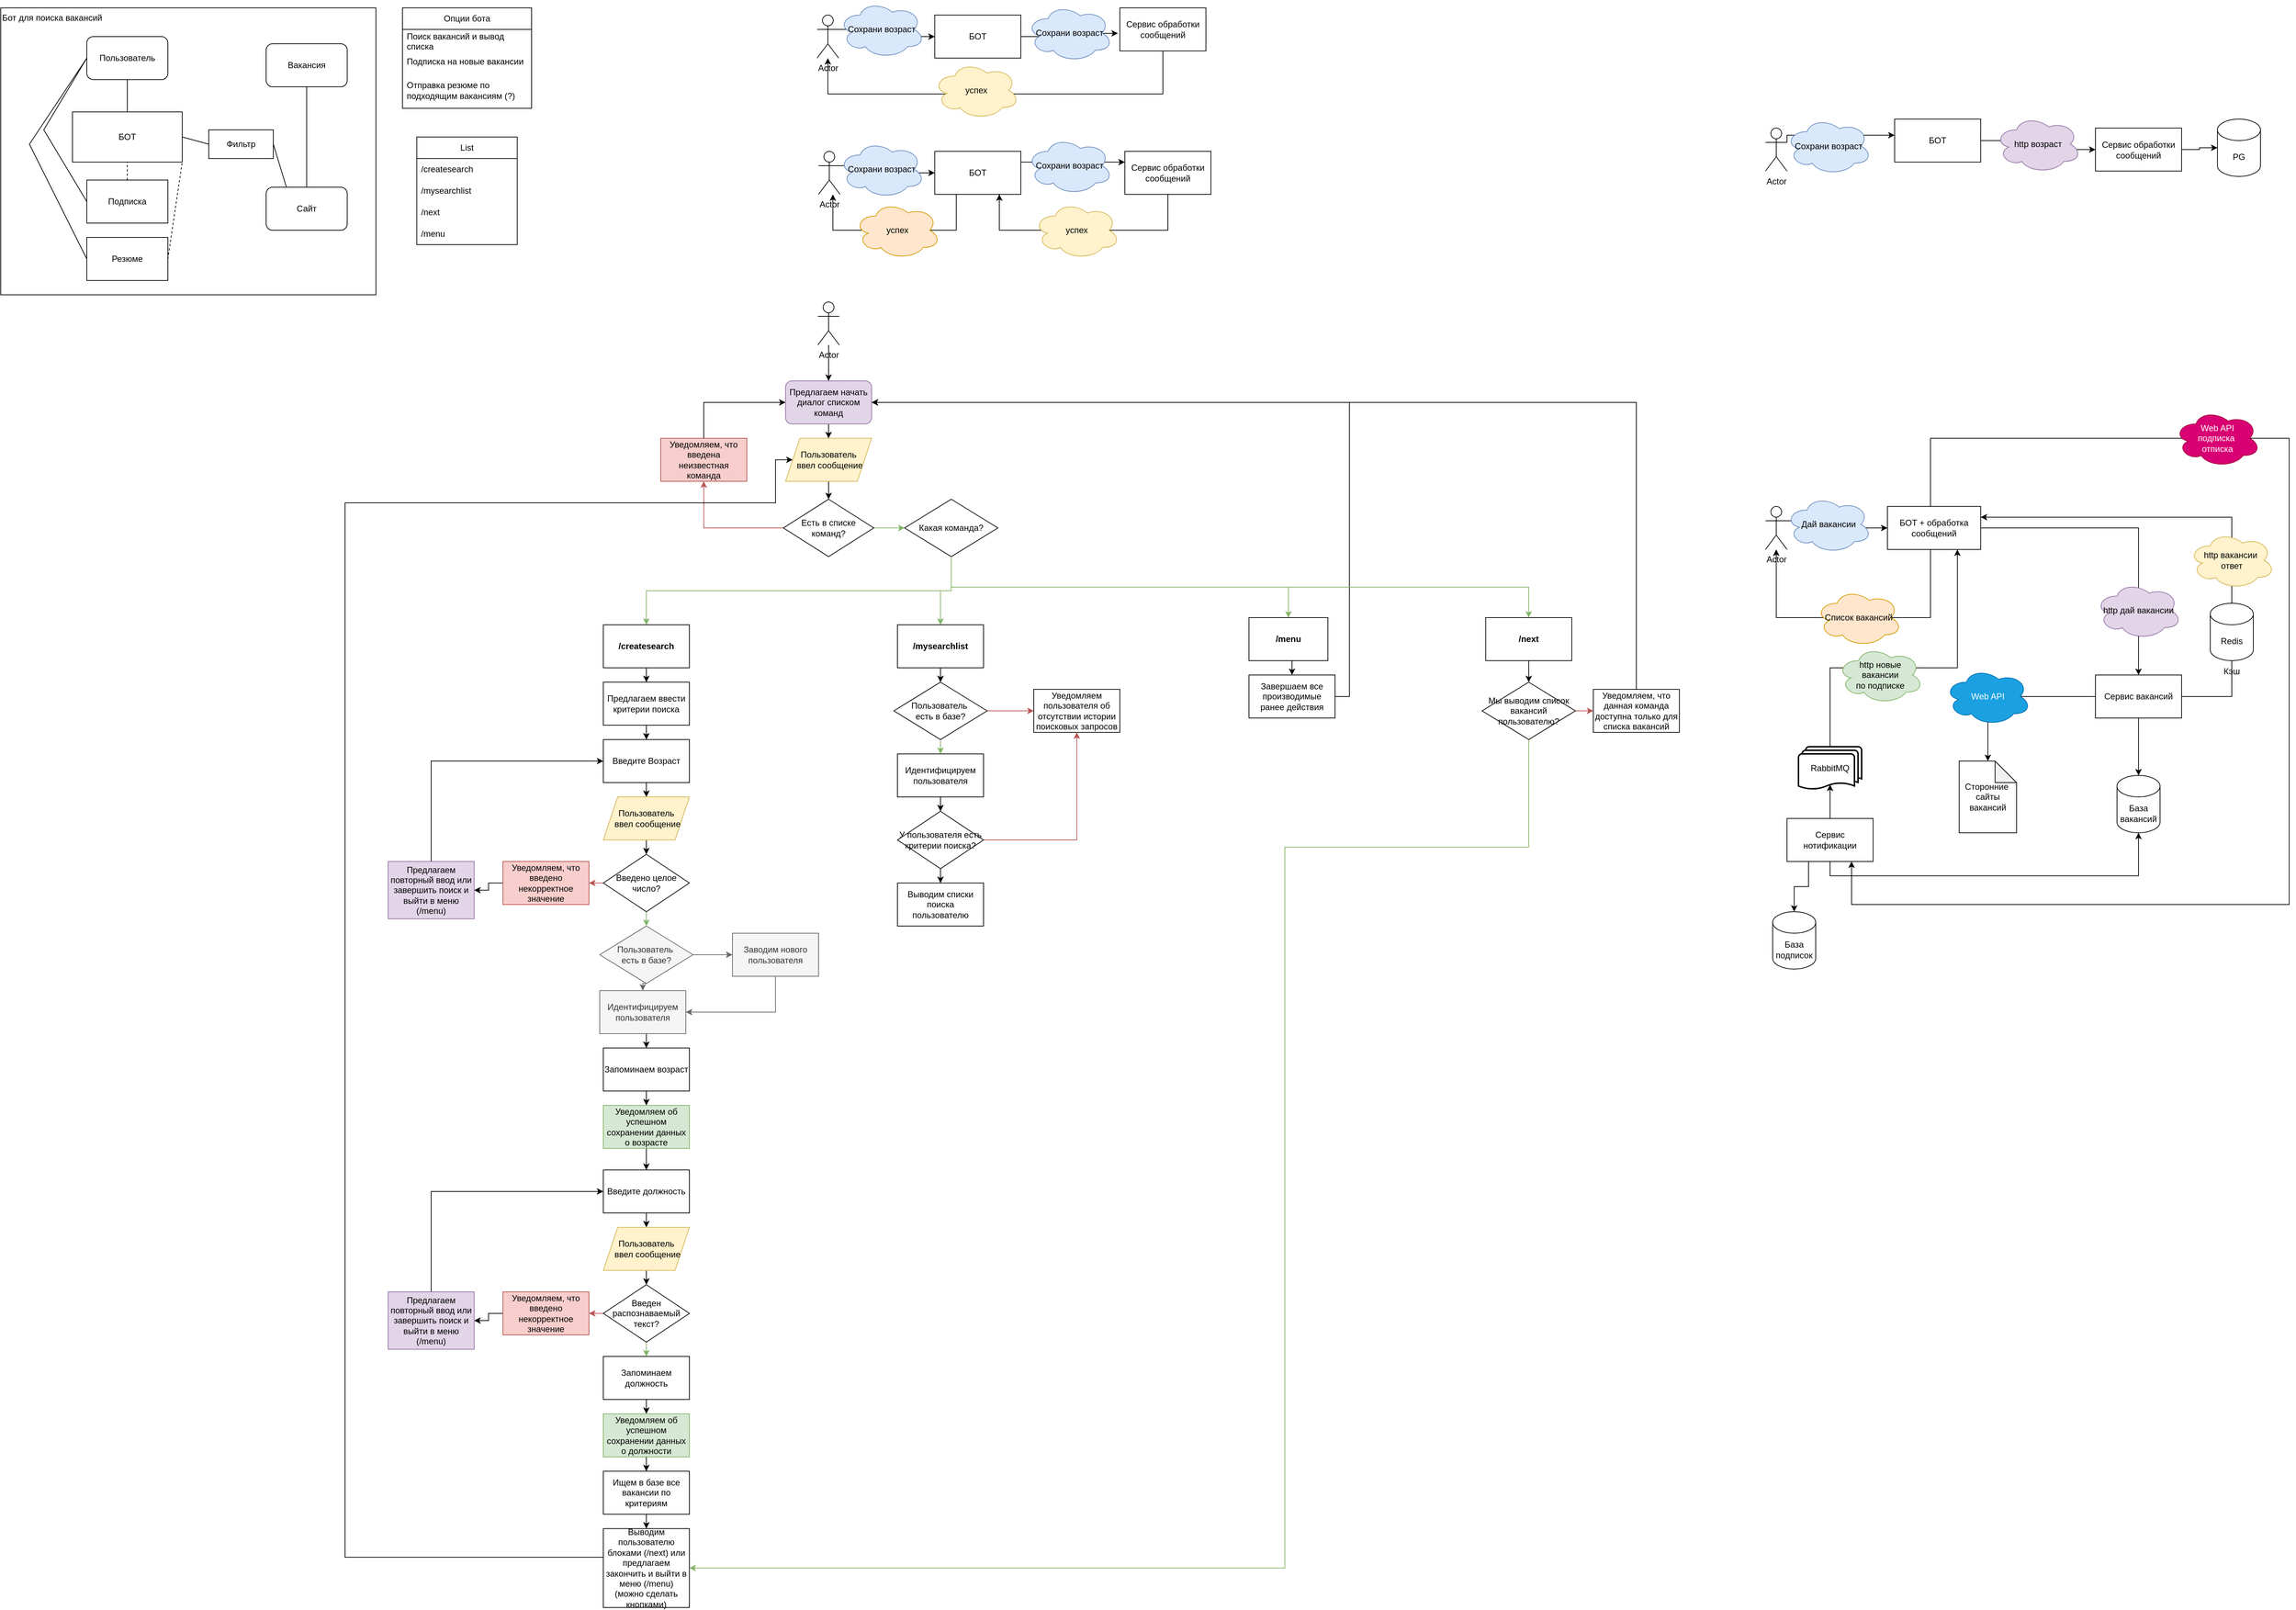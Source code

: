 <mxfile version="26.0.15">
  <diagram name="Страница — 1" id="PxiWRlju5SRMl_IQGcl_">
    <mxGraphModel dx="2215" dy="759" grid="1" gridSize="10" guides="1" tooltips="1" connect="1" arrows="1" fold="1" page="1" pageScale="1" pageWidth="827" pageHeight="1169" math="0" shadow="0">
      <root>
        <mxCell id="0" />
        <mxCell id="1" parent="0" />
        <object label="Бот для поиска вакансий" id="4vYxt44_CAvYpNPKEf0z-1">
          <mxCell style="rounded=0;whiteSpace=wrap;html=1;align=left;verticalAlign=top;" parent="1" vertex="1">
            <mxGeometry x="-740" y="60" width="523" height="400" as="geometry" />
          </mxCell>
        </object>
        <mxCell id="4vYxt44_CAvYpNPKEf0z-2" value="Пользователь" style="rounded=1;whiteSpace=wrap;html=1;" parent="1" vertex="1">
          <mxGeometry x="-620" y="100" width="113" height="60" as="geometry" />
        </mxCell>
        <mxCell id="4vYxt44_CAvYpNPKEf0z-3" value="Вакансия" style="rounded=1;whiteSpace=wrap;html=1;" parent="1" vertex="1">
          <mxGeometry x="-370" y="110" width="113" height="60" as="geometry" />
        </mxCell>
        <mxCell id="4vYxt44_CAvYpNPKEf0z-5" value="Сайт" style="rounded=1;whiteSpace=wrap;html=1;" parent="1" vertex="1">
          <mxGeometry x="-370" y="310" width="113" height="60" as="geometry" />
        </mxCell>
        <mxCell id="4vYxt44_CAvYpNPKEf0z-6" value="" style="endArrow=none;html=1;rounded=0;entryX=0.5;entryY=1;entryDx=0;entryDy=0;exitX=0.5;exitY=0;exitDx=0;exitDy=0;" parent="1" source="4vYxt44_CAvYpNPKEf0z-5" target="4vYxt44_CAvYpNPKEf0z-3" edge="1">
          <mxGeometry width="50" height="50" relative="1" as="geometry">
            <mxPoint x="-410" y="270" as="sourcePoint" />
            <mxPoint x="-360" y="220" as="targetPoint" />
          </mxGeometry>
        </mxCell>
        <mxCell id="4vYxt44_CAvYpNPKEf0z-7" value="БОТ" style="rounded=0;whiteSpace=wrap;html=1;" parent="1" vertex="1">
          <mxGeometry x="-640" y="205" width="153" height="70" as="geometry" />
        </mxCell>
        <mxCell id="4vYxt44_CAvYpNPKEf0z-10" value="" style="endArrow=none;html=1;rounded=0;entryX=0.5;entryY=1;entryDx=0;entryDy=0;exitX=0.5;exitY=0;exitDx=0;exitDy=0;" parent="1" source="4vYxt44_CAvYpNPKEf0z-7" target="4vYxt44_CAvYpNPKEf0z-2" edge="1">
          <mxGeometry width="50" height="50" relative="1" as="geometry">
            <mxPoint x="-410" y="270" as="sourcePoint" />
            <mxPoint x="-360" y="220" as="targetPoint" />
          </mxGeometry>
        </mxCell>
        <mxCell id="4vYxt44_CAvYpNPKEf0z-12" value="Подписка" style="rounded=0;whiteSpace=wrap;html=1;" parent="1" vertex="1">
          <mxGeometry x="-620" y="300" width="113" height="60" as="geometry" />
        </mxCell>
        <mxCell id="4vYxt44_CAvYpNPKEf0z-13" value="" style="endArrow=none;html=1;rounded=0;exitX=0;exitY=0.5;exitDx=0;exitDy=0;entryX=0;entryY=0.5;entryDx=0;entryDy=0;" parent="1" source="4vYxt44_CAvYpNPKEf0z-12" target="4vYxt44_CAvYpNPKEf0z-2" edge="1">
          <mxGeometry width="50" height="50" relative="1" as="geometry">
            <mxPoint x="-560" y="300" as="sourcePoint" />
            <mxPoint x="-510" y="250" as="targetPoint" />
            <Array as="points">
              <mxPoint x="-680" y="230" />
            </Array>
          </mxGeometry>
        </mxCell>
        <mxCell id="4vYxt44_CAvYpNPKEf0z-16" value="Опции бота" style="swimlane;fontStyle=0;childLayout=stackLayout;horizontal=1;startSize=30;horizontalStack=0;resizeParent=1;resizeParentMax=0;resizeLast=0;collapsible=1;marginBottom=0;whiteSpace=wrap;html=1;" parent="1" vertex="1">
          <mxGeometry x="-180" y="60" width="180" height="140" as="geometry">
            <mxRectangle x="620" y="40" width="110" height="30" as="alternateBounds" />
          </mxGeometry>
        </mxCell>
        <mxCell id="4vYxt44_CAvYpNPKEf0z-17" value="Поиск вакансий и вывод списка" style="text;strokeColor=none;fillColor=none;align=left;verticalAlign=middle;spacingLeft=4;spacingRight=4;overflow=hidden;points=[[0,0.5],[1,0.5]];portConstraint=eastwest;rotatable=0;whiteSpace=wrap;html=1;" parent="4vYxt44_CAvYpNPKEf0z-16" vertex="1">
          <mxGeometry y="30" width="180" height="30" as="geometry" />
        </mxCell>
        <mxCell id="4vYxt44_CAvYpNPKEf0z-18" value="Подписка на новые вакансии" style="text;strokeColor=none;fillColor=none;align=left;verticalAlign=middle;spacingLeft=4;spacingRight=4;overflow=hidden;points=[[0,0.5],[1,0.5]];portConstraint=eastwest;rotatable=0;whiteSpace=wrap;html=1;" parent="4vYxt44_CAvYpNPKEf0z-16" vertex="1">
          <mxGeometry y="60" width="180" height="30" as="geometry" />
        </mxCell>
        <mxCell id="4vYxt44_CAvYpNPKEf0z-19" value="Отправка резюме по подходящим вакансиям (?)" style="text;strokeColor=none;fillColor=none;align=left;verticalAlign=middle;spacingLeft=4;spacingRight=4;overflow=hidden;points=[[0,0.5],[1,0.5]];portConstraint=eastwest;rotatable=0;whiteSpace=wrap;html=1;" parent="4vYxt44_CAvYpNPKEf0z-16" vertex="1">
          <mxGeometry y="90" width="180" height="50" as="geometry" />
        </mxCell>
        <mxCell id="4vYxt44_CAvYpNPKEf0z-20" value="Резюме" style="rounded=0;whiteSpace=wrap;html=1;" parent="1" vertex="1">
          <mxGeometry x="-620" y="380" width="113" height="60" as="geometry" />
        </mxCell>
        <mxCell id="4vYxt44_CAvYpNPKEf0z-21" value="" style="endArrow=none;html=1;rounded=0;exitX=0;exitY=0.5;exitDx=0;exitDy=0;" parent="1" source="4vYxt44_CAvYpNPKEf0z-20" edge="1">
          <mxGeometry width="50" height="50" relative="1" as="geometry">
            <mxPoint x="-350" y="320" as="sourcePoint" />
            <mxPoint x="-620" y="130" as="targetPoint" />
            <Array as="points">
              <mxPoint x="-700" y="250" />
            </Array>
          </mxGeometry>
        </mxCell>
        <mxCell id="4vYxt44_CAvYpNPKEf0z-22" value="" style="endArrow=none;dashed=1;html=1;rounded=0;entryX=1;entryY=1;entryDx=0;entryDy=0;exitX=1;exitY=0.5;exitDx=0;exitDy=0;" parent="1" source="4vYxt44_CAvYpNPKEf0z-20" target="4vYxt44_CAvYpNPKEf0z-7" edge="1">
          <mxGeometry width="50" height="50" relative="1" as="geometry">
            <mxPoint x="-410" y="330" as="sourcePoint" />
            <mxPoint x="-360" y="280" as="targetPoint" />
          </mxGeometry>
        </mxCell>
        <mxCell id="4vYxt44_CAvYpNPKEf0z-23" value="" style="endArrow=none;dashed=1;html=1;rounded=0;exitX=0.5;exitY=0;exitDx=0;exitDy=0;entryX=0.5;entryY=1;entryDx=0;entryDy=0;" parent="1" source="4vYxt44_CAvYpNPKEf0z-12" target="4vYxt44_CAvYpNPKEf0z-7" edge="1">
          <mxGeometry width="50" height="50" relative="1" as="geometry">
            <mxPoint x="-410" y="330" as="sourcePoint" />
            <mxPoint x="-360" y="280" as="targetPoint" />
          </mxGeometry>
        </mxCell>
        <mxCell id="4vYxt44_CAvYpNPKEf0z-24" value="Фильтр" style="rounded=0;whiteSpace=wrap;html=1;" parent="1" vertex="1">
          <mxGeometry x="-450" y="230" width="90" height="40" as="geometry" />
        </mxCell>
        <mxCell id="4vYxt44_CAvYpNPKEf0z-25" value="" style="endArrow=none;html=1;rounded=0;entryX=1;entryY=0.5;entryDx=0;entryDy=0;exitX=0;exitY=0.5;exitDx=0;exitDy=0;" parent="1" source="4vYxt44_CAvYpNPKEf0z-24" target="4vYxt44_CAvYpNPKEf0z-7" edge="1">
          <mxGeometry width="50" height="50" relative="1" as="geometry">
            <mxPoint x="-410" y="330" as="sourcePoint" />
            <mxPoint x="-360" y="280" as="targetPoint" />
          </mxGeometry>
        </mxCell>
        <mxCell id="4vYxt44_CAvYpNPKEf0z-27" value="" style="endArrow=none;html=1;rounded=0;entryX=1;entryY=0.5;entryDx=0;entryDy=0;exitX=0.25;exitY=0;exitDx=0;exitDy=0;" parent="1" source="4vYxt44_CAvYpNPKEf0z-5" target="4vYxt44_CAvYpNPKEf0z-24" edge="1">
          <mxGeometry width="50" height="50" relative="1" as="geometry">
            <mxPoint x="-410" y="330" as="sourcePoint" />
            <mxPoint x="-360" y="280" as="targetPoint" />
          </mxGeometry>
        </mxCell>
        <mxCell id="38Pmqb4Eqk_W6jEw18lp-6" style="edgeStyle=orthogonalEdgeStyle;rounded=0;orthogonalLoop=1;jettySize=auto;html=1;exitX=0.5;exitY=1;exitDx=0;exitDy=0;entryX=0.5;entryY=0;entryDx=0;entryDy=0;" parent="1" source="38Pmqb4Eqk_W6jEw18lp-1" target="38Pmqb4Eqk_W6jEw18lp-3" edge="1">
          <mxGeometry relative="1" as="geometry" />
        </mxCell>
        <mxCell id="38Pmqb4Eqk_W6jEw18lp-1" value="Пользователь&lt;div&gt;&amp;nbsp;ввел сообщение&lt;/div&gt;" style="shape=parallelogram;perimeter=parallelogramPerimeter;whiteSpace=wrap;html=1;fixedSize=1;fillColor=#fff2cc;strokeColor=#d6b656;" parent="1" vertex="1">
          <mxGeometry x="354" y="660" width="120" height="60" as="geometry" />
        </mxCell>
        <object label="" Нет="" id="38Pmqb4Eqk_W6jEw18lp-10">
          <mxCell style="edgeStyle=orthogonalEdgeStyle;rounded=0;orthogonalLoop=1;jettySize=auto;html=1;exitX=0;exitY=0.5;exitDx=0;exitDy=0;entryX=0.5;entryY=1;entryDx=0;entryDy=0;fillColor=#f8cecc;strokeColor=#b85450;" parent="1" source="38Pmqb4Eqk_W6jEw18lp-3" target="38Pmqb4Eqk_W6jEw18lp-9" edge="1">
            <mxGeometry relative="1" as="geometry" />
          </mxCell>
        </object>
        <mxCell id="38Pmqb4Eqk_W6jEw18lp-21" style="edgeStyle=orthogonalEdgeStyle;rounded=0;orthogonalLoop=1;jettySize=auto;html=1;exitX=1;exitY=0.5;exitDx=0;exitDy=0;entryX=0;entryY=0.5;entryDx=0;entryDy=0;fillColor=#d5e8d4;strokeColor=#82b366;" parent="1" source="38Pmqb4Eqk_W6jEw18lp-3" target="38Pmqb4Eqk_W6jEw18lp-13" edge="1">
          <mxGeometry relative="1" as="geometry" />
        </mxCell>
        <mxCell id="38Pmqb4Eqk_W6jEw18lp-3" value="Есть в списке команд?" style="rhombus;whiteSpace=wrap;html=1;" parent="1" vertex="1">
          <mxGeometry x="351" y="745" width="126" height="80" as="geometry" />
        </mxCell>
        <mxCell id="38Pmqb4Eqk_W6jEw18lp-8" style="edgeStyle=orthogonalEdgeStyle;rounded=0;orthogonalLoop=1;jettySize=auto;html=1;exitX=0.5;exitY=1;exitDx=0;exitDy=0;entryX=0.5;entryY=0;entryDx=0;entryDy=0;" parent="1" source="38Pmqb4Eqk_W6jEw18lp-7" target="38Pmqb4Eqk_W6jEw18lp-1" edge="1">
          <mxGeometry relative="1" as="geometry" />
        </mxCell>
        <mxCell id="38Pmqb4Eqk_W6jEw18lp-7" value="Предлагаем начать диалог списком команд" style="rounded=1;whiteSpace=wrap;html=1;fillColor=#e1d5e7;strokeColor=#9673a6;" parent="1" vertex="1">
          <mxGeometry x="354" y="580" width="120" height="60" as="geometry" />
        </mxCell>
        <mxCell id="38Pmqb4Eqk_W6jEw18lp-11" style="edgeStyle=orthogonalEdgeStyle;rounded=0;orthogonalLoop=1;jettySize=auto;html=1;exitX=0.5;exitY=0;exitDx=0;exitDy=0;entryX=0;entryY=0.5;entryDx=0;entryDy=0;" parent="1" source="38Pmqb4Eqk_W6jEw18lp-9" target="38Pmqb4Eqk_W6jEw18lp-7" edge="1">
          <mxGeometry relative="1" as="geometry" />
        </mxCell>
        <mxCell id="38Pmqb4Eqk_W6jEw18lp-9" value="Уведомляем, что введена неизвестная команда" style="rounded=0;whiteSpace=wrap;html=1;fillColor=#f8cecc;strokeColor=#b85450;" parent="1" vertex="1">
          <mxGeometry x="180" y="660" width="120" height="60" as="geometry" />
        </mxCell>
        <mxCell id="38Pmqb4Eqk_W6jEw18lp-23" style="edgeStyle=orthogonalEdgeStyle;rounded=0;orthogonalLoop=1;jettySize=auto;html=1;exitX=0.5;exitY=1;exitDx=0;exitDy=0;entryX=0.5;entryY=0;entryDx=0;entryDy=0;fillColor=#d5e8d4;strokeColor=#82b366;" parent="1" source="38Pmqb4Eqk_W6jEw18lp-13" target="38Pmqb4Eqk_W6jEw18lp-22" edge="1">
          <mxGeometry relative="1" as="geometry" />
        </mxCell>
        <mxCell id="38Pmqb4Eqk_W6jEw18lp-68" style="edgeStyle=orthogonalEdgeStyle;rounded=0;orthogonalLoop=1;jettySize=auto;html=1;exitX=0.5;exitY=1;exitDx=0;exitDy=0;entryX=0.5;entryY=0;entryDx=0;entryDy=0;fillColor=#d5e8d4;strokeColor=#82b366;" parent="1" source="38Pmqb4Eqk_W6jEw18lp-13" target="38Pmqb4Eqk_W6jEw18lp-67" edge="1">
          <mxGeometry relative="1" as="geometry" />
        </mxCell>
        <mxCell id="38Pmqb4Eqk_W6jEw18lp-123" style="edgeStyle=orthogonalEdgeStyle;rounded=0;orthogonalLoop=1;jettySize=auto;html=1;exitX=0.5;exitY=1;exitDx=0;exitDy=0;entryX=0.5;entryY=0;entryDx=0;entryDy=0;fillColor=#d5e8d4;strokeColor=#82b366;" parent="1" source="38Pmqb4Eqk_W6jEw18lp-13" target="38Pmqb4Eqk_W6jEw18lp-121" edge="1">
          <mxGeometry relative="1" as="geometry" />
        </mxCell>
        <mxCell id="38Pmqb4Eqk_W6jEw18lp-13" value="&lt;div style=&quot;text-align: left;&quot;&gt;&lt;span style=&quot;background-color: transparent; color: light-dark(rgb(0, 0, 0), rgb(255, 255, 255));&quot;&gt;Какая команда?&lt;/span&gt;&lt;/div&gt;" style="rhombus;whiteSpace=wrap;html=1;" parent="1" vertex="1">
          <mxGeometry x="520" y="745" width="130" height="80" as="geometry" />
        </mxCell>
        <mxCell id="38Pmqb4Eqk_W6jEw18lp-16" value="List" style="swimlane;fontStyle=0;childLayout=stackLayout;horizontal=1;startSize=30;horizontalStack=0;resizeParent=1;resizeParentMax=0;resizeLast=0;collapsible=1;marginBottom=0;whiteSpace=wrap;html=1;" parent="1" vertex="1">
          <mxGeometry x="-160" y="240" width="140" height="150" as="geometry" />
        </mxCell>
        <mxCell id="38Pmqb4Eqk_W6jEw18lp-104" value="/createsearch" style="text;strokeColor=none;fillColor=none;align=left;verticalAlign=middle;spacingLeft=4;spacingRight=4;overflow=hidden;points=[[0,0.5],[1,0.5]];portConstraint=eastwest;rotatable=0;whiteSpace=wrap;html=1;" parent="38Pmqb4Eqk_W6jEw18lp-16" vertex="1">
          <mxGeometry y="30" width="140" height="30" as="geometry" />
        </mxCell>
        <mxCell id="38Pmqb4Eqk_W6jEw18lp-18" value="/mysearchlist" style="text;strokeColor=none;fillColor=none;align=left;verticalAlign=middle;spacingLeft=4;spacingRight=4;overflow=hidden;points=[[0,0.5],[1,0.5]];portConstraint=eastwest;rotatable=0;whiteSpace=wrap;html=1;" parent="38Pmqb4Eqk_W6jEw18lp-16" vertex="1">
          <mxGeometry y="60" width="140" height="30" as="geometry" />
        </mxCell>
        <mxCell id="38Pmqb4Eqk_W6jEw18lp-116" value="/next" style="text;strokeColor=none;fillColor=none;align=left;verticalAlign=middle;spacingLeft=4;spacingRight=4;overflow=hidden;points=[[0,0.5],[1,0.5]];portConstraint=eastwest;rotatable=0;whiteSpace=wrap;html=1;" parent="38Pmqb4Eqk_W6jEw18lp-16" vertex="1">
          <mxGeometry y="90" width="140" height="30" as="geometry" />
        </mxCell>
        <mxCell id="38Pmqb4Eqk_W6jEw18lp-19" value="/menu" style="text;strokeColor=none;fillColor=none;align=left;verticalAlign=middle;spacingLeft=4;spacingRight=4;overflow=hidden;points=[[0,0.5],[1,0.5]];portConstraint=eastwest;rotatable=0;whiteSpace=wrap;html=1;" parent="38Pmqb4Eqk_W6jEw18lp-16" vertex="1">
          <mxGeometry y="120" width="140" height="30" as="geometry" />
        </mxCell>
        <mxCell id="38Pmqb4Eqk_W6jEw18lp-25" value="" style="edgeStyle=orthogonalEdgeStyle;rounded=0;orthogonalLoop=1;jettySize=auto;html=1;" parent="1" source="38Pmqb4Eqk_W6jEw18lp-22" target="38Pmqb4Eqk_W6jEw18lp-24" edge="1">
          <mxGeometry relative="1" as="geometry" />
        </mxCell>
        <mxCell id="38Pmqb4Eqk_W6jEw18lp-22" value="&lt;b&gt;/createsearch&lt;/b&gt;" style="rounded=0;whiteSpace=wrap;html=1;" parent="1" vertex="1">
          <mxGeometry x="100" y="920" width="120" height="60" as="geometry" />
        </mxCell>
        <mxCell id="38Pmqb4Eqk_W6jEw18lp-27" value="" style="edgeStyle=orthogonalEdgeStyle;rounded=0;orthogonalLoop=1;jettySize=auto;html=1;" parent="1" source="38Pmqb4Eqk_W6jEw18lp-24" target="38Pmqb4Eqk_W6jEw18lp-26" edge="1">
          <mxGeometry relative="1" as="geometry" />
        </mxCell>
        <mxCell id="38Pmqb4Eqk_W6jEw18lp-24" value="Предлагаем ввести критерии поиска" style="rounded=0;whiteSpace=wrap;html=1;" parent="1" vertex="1">
          <mxGeometry x="100" y="1000" width="120" height="60" as="geometry" />
        </mxCell>
        <mxCell id="38Pmqb4Eqk_W6jEw18lp-31" style="edgeStyle=orthogonalEdgeStyle;rounded=0;orthogonalLoop=1;jettySize=auto;html=1;exitX=0.5;exitY=1;exitDx=0;exitDy=0;entryX=0.5;entryY=0;entryDx=0;entryDy=0;" parent="1" source="38Pmqb4Eqk_W6jEw18lp-26" target="38Pmqb4Eqk_W6jEw18lp-30" edge="1">
          <mxGeometry relative="1" as="geometry" />
        </mxCell>
        <mxCell id="38Pmqb4Eqk_W6jEw18lp-26" value="Введите Возраст" style="rounded=0;whiteSpace=wrap;html=1;" parent="1" vertex="1">
          <mxGeometry x="100" y="1080" width="120" height="60" as="geometry" />
        </mxCell>
        <mxCell id="38Pmqb4Eqk_W6jEw18lp-34" style="edgeStyle=orthogonalEdgeStyle;rounded=0;orthogonalLoop=1;jettySize=auto;html=1;exitX=0.5;exitY=1;exitDx=0;exitDy=0;entryX=0.5;entryY=0;entryDx=0;entryDy=0;" parent="1" source="38Pmqb4Eqk_W6jEw18lp-30" edge="1">
          <mxGeometry relative="1" as="geometry">
            <mxPoint x="160" y="1240" as="targetPoint" />
          </mxGeometry>
        </mxCell>
        <mxCell id="38Pmqb4Eqk_W6jEw18lp-30" value="Пользователь&lt;div&gt;&amp;nbsp;ввел сообщение&lt;/div&gt;" style="shape=parallelogram;perimeter=parallelogramPerimeter;whiteSpace=wrap;html=1;fixedSize=1;fillColor=#fff2cc;strokeColor=#d6b656;" parent="1" vertex="1">
          <mxGeometry x="100" y="1160" width="120" height="60" as="geometry" />
        </mxCell>
        <mxCell id="38Pmqb4Eqk_W6jEw18lp-38" style="edgeStyle=orthogonalEdgeStyle;rounded=0;orthogonalLoop=1;jettySize=auto;html=1;exitX=0;exitY=0.5;exitDx=0;exitDy=0;entryX=1;entryY=0.5;entryDx=0;entryDy=0;fillColor=#f8cecc;strokeColor=#b85450;" parent="1" source="38Pmqb4Eqk_W6jEw18lp-35" target="38Pmqb4Eqk_W6jEw18lp-37" edge="1">
          <mxGeometry relative="1" as="geometry" />
        </mxCell>
        <mxCell id="38Pmqb4Eqk_W6jEw18lp-106" style="edgeStyle=orthogonalEdgeStyle;rounded=0;orthogonalLoop=1;jettySize=auto;html=1;exitX=0.5;exitY=1;exitDx=0;exitDy=0;entryX=0.5;entryY=0;entryDx=0;entryDy=0;fillColor=#d5e8d4;strokeColor=#82b366;" parent="1" source="38Pmqb4Eqk_W6jEw18lp-35" target="38Pmqb4Eqk_W6jEw18lp-97" edge="1">
          <mxGeometry relative="1" as="geometry" />
        </mxCell>
        <mxCell id="38Pmqb4Eqk_W6jEw18lp-35" value="Введено целое число?" style="rhombus;whiteSpace=wrap;html=1;" parent="1" vertex="1">
          <mxGeometry x="100" y="1240" width="120" height="80" as="geometry" />
        </mxCell>
        <mxCell id="38Pmqb4Eqk_W6jEw18lp-40" style="edgeStyle=orthogonalEdgeStyle;rounded=0;orthogonalLoop=1;jettySize=auto;html=1;exitX=0;exitY=0.5;exitDx=0;exitDy=0;entryX=1;entryY=0.5;entryDx=0;entryDy=0;" parent="1" source="38Pmqb4Eqk_W6jEw18lp-37" target="38Pmqb4Eqk_W6jEw18lp-39" edge="1">
          <mxGeometry relative="1" as="geometry" />
        </mxCell>
        <mxCell id="38Pmqb4Eqk_W6jEw18lp-37" value="Уведомляем, что введено некорректное значение" style="rounded=0;whiteSpace=wrap;html=1;fillColor=#f8cecc;strokeColor=#b85450;" parent="1" vertex="1">
          <mxGeometry x="-40" y="1250" width="120" height="60" as="geometry" />
        </mxCell>
        <mxCell id="38Pmqb4Eqk_W6jEw18lp-41" style="edgeStyle=orthogonalEdgeStyle;rounded=0;orthogonalLoop=1;jettySize=auto;html=1;exitX=0.5;exitY=0;exitDx=0;exitDy=0;entryX=0;entryY=0.5;entryDx=0;entryDy=0;" parent="1" source="38Pmqb4Eqk_W6jEw18lp-39" target="38Pmqb4Eqk_W6jEw18lp-26" edge="1">
          <mxGeometry relative="1" as="geometry" />
        </mxCell>
        <mxCell id="38Pmqb4Eqk_W6jEw18lp-39" value="Предлагаем повторный ввод или завершить поиск и выйти в меню (&lt;span style=&quot;text-align: left;&quot;&gt;/menu&lt;/span&gt;)" style="rounded=0;whiteSpace=wrap;html=1;fillColor=#e1d5e7;strokeColor=#9673a6;" parent="1" vertex="1">
          <mxGeometry x="-200" y="1250" width="120" height="80" as="geometry" />
        </mxCell>
        <mxCell id="38Pmqb4Eqk_W6jEw18lp-61" style="edgeStyle=orthogonalEdgeStyle;rounded=0;orthogonalLoop=1;jettySize=auto;html=1;exitX=0.5;exitY=1;exitDx=0;exitDy=0;entryX=0.5;entryY=0;entryDx=0;entryDy=0;" parent="1" source="38Pmqb4Eqk_W6jEw18lp-43" target="38Pmqb4Eqk_W6jEw18lp-60" edge="1">
          <mxGeometry relative="1" as="geometry" />
        </mxCell>
        <mxCell id="38Pmqb4Eqk_W6jEw18lp-43" value="Запоминаем возраст" style="rounded=0;whiteSpace=wrap;html=1;" parent="1" vertex="1">
          <mxGeometry x="100" y="1510" width="120" height="60" as="geometry" />
        </mxCell>
        <mxCell id="38Pmqb4Eqk_W6jEw18lp-46" style="edgeStyle=orthogonalEdgeStyle;rounded=0;orthogonalLoop=1;jettySize=auto;html=1;exitX=0.5;exitY=1;exitDx=0;exitDy=0;entryX=0.5;entryY=0;entryDx=0;entryDy=0;" parent="1" source="38Pmqb4Eqk_W6jEw18lp-47" target="38Pmqb4Eqk_W6jEw18lp-49" edge="1">
          <mxGeometry relative="1" as="geometry" />
        </mxCell>
        <mxCell id="38Pmqb4Eqk_W6jEw18lp-47" value="Введите должность" style="rounded=0;whiteSpace=wrap;html=1;" parent="1" vertex="1">
          <mxGeometry x="100" y="1680" width="120" height="60" as="geometry" />
        </mxCell>
        <mxCell id="38Pmqb4Eqk_W6jEw18lp-48" style="edgeStyle=orthogonalEdgeStyle;rounded=0;orthogonalLoop=1;jettySize=auto;html=1;exitX=0.5;exitY=1;exitDx=0;exitDy=0;entryX=0.5;entryY=0;entryDx=0;entryDy=0;" parent="1" source="38Pmqb4Eqk_W6jEw18lp-49" edge="1">
          <mxGeometry relative="1" as="geometry">
            <mxPoint x="160" y="1840" as="targetPoint" />
          </mxGeometry>
        </mxCell>
        <mxCell id="38Pmqb4Eqk_W6jEw18lp-49" value="Пользователь&lt;div&gt;&amp;nbsp;ввел сообщение&lt;/div&gt;" style="shape=parallelogram;perimeter=parallelogramPerimeter;whiteSpace=wrap;html=1;fixedSize=1;fillColor=#fff2cc;strokeColor=#d6b656;" parent="1" vertex="1">
          <mxGeometry x="100" y="1760" width="120" height="60" as="geometry" />
        </mxCell>
        <mxCell id="38Pmqb4Eqk_W6jEw18lp-50" style="edgeStyle=orthogonalEdgeStyle;rounded=0;orthogonalLoop=1;jettySize=auto;html=1;exitX=0;exitY=0.5;exitDx=0;exitDy=0;entryX=1;entryY=0.5;entryDx=0;entryDy=0;fillColor=#f8cecc;strokeColor=#b85450;" parent="1" target="38Pmqb4Eqk_W6jEw18lp-52" edge="1">
          <mxGeometry relative="1" as="geometry">
            <mxPoint x="100" y="1880" as="sourcePoint" />
          </mxGeometry>
        </mxCell>
        <mxCell id="38Pmqb4Eqk_W6jEw18lp-51" style="edgeStyle=orthogonalEdgeStyle;rounded=0;orthogonalLoop=1;jettySize=auto;html=1;exitX=0;exitY=0.5;exitDx=0;exitDy=0;entryX=1;entryY=0.5;entryDx=0;entryDy=0;" parent="1" source="38Pmqb4Eqk_W6jEw18lp-52" target="38Pmqb4Eqk_W6jEw18lp-54" edge="1">
          <mxGeometry relative="1" as="geometry" />
        </mxCell>
        <mxCell id="38Pmqb4Eqk_W6jEw18lp-52" value="Уведомляем, что введено некорректное значение" style="rounded=0;whiteSpace=wrap;html=1;fillColor=#f8cecc;strokeColor=#b85450;" parent="1" vertex="1">
          <mxGeometry x="-40" y="1850" width="120" height="60" as="geometry" />
        </mxCell>
        <mxCell id="38Pmqb4Eqk_W6jEw18lp-53" style="edgeStyle=orthogonalEdgeStyle;rounded=0;orthogonalLoop=1;jettySize=auto;html=1;exitX=0.5;exitY=0;exitDx=0;exitDy=0;entryX=0;entryY=0.5;entryDx=0;entryDy=0;" parent="1" source="38Pmqb4Eqk_W6jEw18lp-54" target="38Pmqb4Eqk_W6jEw18lp-47" edge="1">
          <mxGeometry relative="1" as="geometry" />
        </mxCell>
        <mxCell id="38Pmqb4Eqk_W6jEw18lp-54" value="Предлагаем повторный ввод или завершить поиск и выйти в меню (&lt;span style=&quot;text-align: left;&quot;&gt;/menu&lt;/span&gt;)" style="rounded=0;whiteSpace=wrap;html=1;fillColor=#e1d5e7;strokeColor=#9673a6;" parent="1" vertex="1">
          <mxGeometry x="-200" y="1850" width="120" height="80" as="geometry" />
        </mxCell>
        <mxCell id="38Pmqb4Eqk_W6jEw18lp-59" style="edgeStyle=orthogonalEdgeStyle;rounded=0;orthogonalLoop=1;jettySize=auto;html=1;exitX=0.5;exitY=1;exitDx=0;exitDy=0;entryX=0.5;entryY=0;entryDx=0;entryDy=0;fillColor=#d5e8d4;strokeColor=#82b366;" parent="1" source="38Pmqb4Eqk_W6jEw18lp-56" target="38Pmqb4Eqk_W6jEw18lp-57" edge="1">
          <mxGeometry relative="1" as="geometry" />
        </mxCell>
        <mxCell id="38Pmqb4Eqk_W6jEw18lp-56" value="Введен распознаваемый текст?" style="rhombus;whiteSpace=wrap;html=1;" parent="1" vertex="1">
          <mxGeometry x="100" y="1840" width="120" height="80" as="geometry" />
        </mxCell>
        <mxCell id="38Pmqb4Eqk_W6jEw18lp-64" style="edgeStyle=orthogonalEdgeStyle;rounded=0;orthogonalLoop=1;jettySize=auto;html=1;exitX=0.5;exitY=1;exitDx=0;exitDy=0;entryX=0.5;entryY=0;entryDx=0;entryDy=0;" parent="1" source="38Pmqb4Eqk_W6jEw18lp-57" target="38Pmqb4Eqk_W6jEw18lp-63" edge="1">
          <mxGeometry relative="1" as="geometry" />
        </mxCell>
        <mxCell id="38Pmqb4Eqk_W6jEw18lp-57" value="Запоминаем должность" style="rounded=0;whiteSpace=wrap;html=1;" parent="1" vertex="1">
          <mxGeometry x="100" y="1940" width="120" height="60" as="geometry" />
        </mxCell>
        <mxCell id="38Pmqb4Eqk_W6jEw18lp-62" style="edgeStyle=orthogonalEdgeStyle;rounded=0;orthogonalLoop=1;jettySize=auto;html=1;exitX=0.5;exitY=1;exitDx=0;exitDy=0;entryX=0.5;entryY=0;entryDx=0;entryDy=0;" parent="1" source="38Pmqb4Eqk_W6jEw18lp-60" target="38Pmqb4Eqk_W6jEw18lp-47" edge="1">
          <mxGeometry relative="1" as="geometry" />
        </mxCell>
        <mxCell id="38Pmqb4Eqk_W6jEw18lp-60" value="Уведомляем об успешном сохранении данных о возрасте" style="rounded=0;whiteSpace=wrap;html=1;fillColor=#d5e8d4;strokeColor=#82b366;" parent="1" vertex="1">
          <mxGeometry x="100" y="1590" width="120" height="60" as="geometry" />
        </mxCell>
        <mxCell id="38Pmqb4Eqk_W6jEw18lp-112" style="edgeStyle=orthogonalEdgeStyle;rounded=0;orthogonalLoop=1;jettySize=auto;html=1;exitX=0.5;exitY=1;exitDx=0;exitDy=0;entryX=0.5;entryY=0;entryDx=0;entryDy=0;" parent="1" source="38Pmqb4Eqk_W6jEw18lp-63" target="38Pmqb4Eqk_W6jEw18lp-111" edge="1">
          <mxGeometry relative="1" as="geometry" />
        </mxCell>
        <mxCell id="38Pmqb4Eqk_W6jEw18lp-63" value="Уведомляем об успешном сохранении данных о должности" style="rounded=0;whiteSpace=wrap;html=1;fillColor=#d5e8d4;strokeColor=#82b366;" parent="1" vertex="1">
          <mxGeometry x="100" y="2020" width="120" height="60" as="geometry" />
        </mxCell>
        <mxCell id="38Pmqb4Eqk_W6jEw18lp-70" style="edgeStyle=orthogonalEdgeStyle;rounded=0;orthogonalLoop=1;jettySize=auto;html=1;exitX=0.5;exitY=1;exitDx=0;exitDy=0;entryX=0.5;entryY=0;entryDx=0;entryDy=0;" parent="1" source="38Pmqb4Eqk_W6jEw18lp-67" edge="1">
          <mxGeometry relative="1" as="geometry">
            <mxPoint x="570" y="1000" as="targetPoint" />
          </mxGeometry>
        </mxCell>
        <mxCell id="38Pmqb4Eqk_W6jEw18lp-67" value="&lt;span style=&quot;text-align: left;&quot;&gt;&lt;b&gt;/mysearchlist&lt;/b&gt;&lt;/span&gt;" style="rounded=0;whiteSpace=wrap;html=1;" parent="1" vertex="1">
          <mxGeometry x="510" y="920" width="120" height="60" as="geometry" />
        </mxCell>
        <mxCell id="38Pmqb4Eqk_W6jEw18lp-84" style="edgeStyle=orthogonalEdgeStyle;rounded=0;orthogonalLoop=1;jettySize=auto;html=1;exitX=1;exitY=0.5;exitDx=0;exitDy=0;entryX=0;entryY=0.5;entryDx=0;entryDy=0;fillColor=#f8cecc;strokeColor=#b85450;" parent="1" source="38Pmqb4Eqk_W6jEw18lp-85" target="38Pmqb4Eqk_W6jEw18lp-89" edge="1">
          <mxGeometry relative="1" as="geometry" />
        </mxCell>
        <mxCell id="38Pmqb4Eqk_W6jEw18lp-90" style="edgeStyle=orthogonalEdgeStyle;rounded=0;orthogonalLoop=1;jettySize=auto;html=1;exitX=0.5;exitY=1;exitDx=0;exitDy=0;entryX=0.5;entryY=0;entryDx=0;entryDy=0;fillColor=#d5e8d4;strokeColor=#82b366;" parent="1" source="38Pmqb4Eqk_W6jEw18lp-85" target="38Pmqb4Eqk_W6jEw18lp-87" edge="1">
          <mxGeometry relative="1" as="geometry" />
        </mxCell>
        <mxCell id="38Pmqb4Eqk_W6jEw18lp-85" value="Пользователь&amp;nbsp;&lt;div&gt;есть в базе?&lt;/div&gt;" style="rhombus;whiteSpace=wrap;html=1;" parent="1" vertex="1">
          <mxGeometry x="505" y="1000" width="130" height="80" as="geometry" />
        </mxCell>
        <mxCell id="38Pmqb4Eqk_W6jEw18lp-92" style="edgeStyle=orthogonalEdgeStyle;rounded=0;orthogonalLoop=1;jettySize=auto;html=1;exitX=0.5;exitY=1;exitDx=0;exitDy=0;entryX=0.5;entryY=0;entryDx=0;entryDy=0;" parent="1" source="38Pmqb4Eqk_W6jEw18lp-87" edge="1">
          <mxGeometry relative="1" as="geometry">
            <mxPoint x="570" y="1180" as="targetPoint" />
          </mxGeometry>
        </mxCell>
        <mxCell id="38Pmqb4Eqk_W6jEw18lp-87" value="Идентифицируем пользователя" style="rounded=0;whiteSpace=wrap;html=1;" parent="1" vertex="1">
          <mxGeometry x="510" y="1100" width="120" height="60" as="geometry" />
        </mxCell>
        <mxCell id="38Pmqb4Eqk_W6jEw18lp-89" value="Уведомляем пользователя об отсутствии истории поисковых запросов" style="rounded=0;whiteSpace=wrap;html=1;" parent="1" vertex="1">
          <mxGeometry x="700" y="1010" width="120" height="60" as="geometry" />
        </mxCell>
        <mxCell id="38Pmqb4Eqk_W6jEw18lp-94" style="edgeStyle=orthogonalEdgeStyle;rounded=0;orthogonalLoop=1;jettySize=auto;html=1;exitX=1;exitY=0.5;exitDx=0;exitDy=0;entryX=0.5;entryY=1;entryDx=0;entryDy=0;fillColor=#f8cecc;strokeColor=#b85450;" parent="1" source="38Pmqb4Eqk_W6jEw18lp-93" target="38Pmqb4Eqk_W6jEw18lp-89" edge="1">
          <mxGeometry relative="1" as="geometry" />
        </mxCell>
        <mxCell id="38Pmqb4Eqk_W6jEw18lp-120" style="edgeStyle=orthogonalEdgeStyle;rounded=0;orthogonalLoop=1;jettySize=auto;html=1;exitX=0.5;exitY=1;exitDx=0;exitDy=0;entryX=0.5;entryY=0;entryDx=0;entryDy=0;" parent="1" source="38Pmqb4Eqk_W6jEw18lp-93" target="38Pmqb4Eqk_W6jEw18lp-119" edge="1">
          <mxGeometry relative="1" as="geometry" />
        </mxCell>
        <mxCell id="38Pmqb4Eqk_W6jEw18lp-93" value="У пользователя есть критерии поиска?" style="rhombus;whiteSpace=wrap;html=1;" parent="1" vertex="1">
          <mxGeometry x="510" y="1180" width="120" height="80" as="geometry" />
        </mxCell>
        <mxCell id="38Pmqb4Eqk_W6jEw18lp-96" style="edgeStyle=orthogonalEdgeStyle;rounded=0;orthogonalLoop=1;jettySize=auto;html=1;exitX=1;exitY=0.5;exitDx=0;exitDy=0;entryX=0;entryY=0.5;entryDx=0;entryDy=0;fillColor=#f5f5f5;strokeColor=#666666;" parent="1" source="38Pmqb4Eqk_W6jEw18lp-97" target="38Pmqb4Eqk_W6jEw18lp-101" edge="1">
          <mxGeometry relative="1" as="geometry" />
        </mxCell>
        <mxCell id="38Pmqb4Eqk_W6jEw18lp-109" style="edgeStyle=orthogonalEdgeStyle;rounded=0;orthogonalLoop=1;jettySize=auto;html=1;exitX=0.5;exitY=1;exitDx=0;exitDy=0;entryX=0.5;entryY=0;entryDx=0;entryDy=0;fillColor=#f5f5f5;strokeColor=#666666;" parent="1" source="38Pmqb4Eqk_W6jEw18lp-97" target="38Pmqb4Eqk_W6jEw18lp-99" edge="1">
          <mxGeometry relative="1" as="geometry" />
        </mxCell>
        <mxCell id="38Pmqb4Eqk_W6jEw18lp-97" value="Пользователь&amp;nbsp;&lt;div&gt;есть в базе?&lt;/div&gt;" style="rhombus;whiteSpace=wrap;html=1;fillColor=#f5f5f5;fontColor=#333333;strokeColor=#666666;" parent="1" vertex="1">
          <mxGeometry x="95" y="1340" width="130" height="80" as="geometry" />
        </mxCell>
        <mxCell id="38Pmqb4Eqk_W6jEw18lp-107" style="edgeStyle=orthogonalEdgeStyle;rounded=0;orthogonalLoop=1;jettySize=auto;html=1;exitX=0.5;exitY=1;exitDx=0;exitDy=0;entryX=0.5;entryY=0;entryDx=0;entryDy=0;" parent="1" source="38Pmqb4Eqk_W6jEw18lp-99" target="38Pmqb4Eqk_W6jEw18lp-43" edge="1">
          <mxGeometry relative="1" as="geometry" />
        </mxCell>
        <mxCell id="38Pmqb4Eqk_W6jEw18lp-99" value="Идентифицируем пользователя" style="rounded=0;whiteSpace=wrap;html=1;fillColor=#f5f5f5;fontColor=#333333;strokeColor=#666666;" parent="1" vertex="1">
          <mxGeometry x="95" y="1430" width="120" height="60" as="geometry" />
        </mxCell>
        <mxCell id="38Pmqb4Eqk_W6jEw18lp-110" style="edgeStyle=orthogonalEdgeStyle;rounded=0;orthogonalLoop=1;jettySize=auto;html=1;exitX=0.5;exitY=1;exitDx=0;exitDy=0;entryX=1;entryY=0.5;entryDx=0;entryDy=0;fillColor=#f5f5f5;strokeColor=#666666;" parent="1" source="38Pmqb4Eqk_W6jEw18lp-101" target="38Pmqb4Eqk_W6jEw18lp-99" edge="1">
          <mxGeometry relative="1" as="geometry" />
        </mxCell>
        <mxCell id="38Pmqb4Eqk_W6jEw18lp-101" value="Заводим нового пользователя" style="rounded=0;whiteSpace=wrap;html=1;fillColor=#f5f5f5;fontColor=#333333;strokeColor=#666666;" parent="1" vertex="1">
          <mxGeometry x="280" y="1350" width="120" height="60" as="geometry" />
        </mxCell>
        <mxCell id="38Pmqb4Eqk_W6jEw18lp-115" style="edgeStyle=orthogonalEdgeStyle;rounded=0;orthogonalLoop=1;jettySize=auto;html=1;exitX=0.5;exitY=1;exitDx=0;exitDy=0;entryX=0.5;entryY=0;entryDx=0;entryDy=0;" parent="1" source="38Pmqb4Eqk_W6jEw18lp-111" target="38Pmqb4Eqk_W6jEw18lp-114" edge="1">
          <mxGeometry relative="1" as="geometry" />
        </mxCell>
        <mxCell id="38Pmqb4Eqk_W6jEw18lp-111" value="Ищем в базе все вакансии по критериям" style="rounded=0;whiteSpace=wrap;html=1;" parent="1" vertex="1">
          <mxGeometry x="100" y="2100" width="120" height="60" as="geometry" />
        </mxCell>
        <mxCell id="38Pmqb4Eqk_W6jEw18lp-117" style="edgeStyle=orthogonalEdgeStyle;rounded=0;orthogonalLoop=1;jettySize=auto;html=1;exitX=0;exitY=0.5;exitDx=0;exitDy=0;entryX=0;entryY=0.5;entryDx=0;entryDy=0;" parent="1" source="38Pmqb4Eqk_W6jEw18lp-114" target="38Pmqb4Eqk_W6jEw18lp-1" edge="1">
          <mxGeometry relative="1" as="geometry">
            <Array as="points">
              <mxPoint x="-260" y="2220" />
              <mxPoint x="-260" y="750" />
              <mxPoint x="340" y="750" />
              <mxPoint x="340" y="690" />
            </Array>
          </mxGeometry>
        </mxCell>
        <mxCell id="38Pmqb4Eqk_W6jEw18lp-114" value="Выводим пользователю блоками (/next) или предлагаем закончить и выйти в меню (/menu)&lt;br&gt;(можно сделать кнопками)" style="rounded=0;whiteSpace=wrap;html=1;" parent="1" vertex="1">
          <mxGeometry x="100" y="2180" width="120" height="110" as="geometry" />
        </mxCell>
        <mxCell id="38Pmqb4Eqk_W6jEw18lp-119" value="Выводим списки поиска пользователю" style="rounded=0;whiteSpace=wrap;html=1;" parent="1" vertex="1">
          <mxGeometry x="510" y="1280" width="120" height="60" as="geometry" />
        </mxCell>
        <mxCell id="38Pmqb4Eqk_W6jEw18lp-124" style="edgeStyle=orthogonalEdgeStyle;rounded=0;orthogonalLoop=1;jettySize=auto;html=1;exitX=1;exitY=0.5;exitDx=0;exitDy=0;entryX=1;entryY=0.5;entryDx=0;entryDy=0;" parent="1" source="38Pmqb4Eqk_W6jEw18lp-137" target="38Pmqb4Eqk_W6jEw18lp-7" edge="1">
          <mxGeometry relative="1" as="geometry" />
        </mxCell>
        <mxCell id="38Pmqb4Eqk_W6jEw18lp-138" style="edgeStyle=orthogonalEdgeStyle;rounded=0;orthogonalLoop=1;jettySize=auto;html=1;exitX=0.5;exitY=1;exitDx=0;exitDy=0;entryX=0.5;entryY=0;entryDx=0;entryDy=0;" parent="1" source="38Pmqb4Eqk_W6jEw18lp-121" target="38Pmqb4Eqk_W6jEw18lp-137" edge="1">
          <mxGeometry relative="1" as="geometry" />
        </mxCell>
        <mxCell id="38Pmqb4Eqk_W6jEw18lp-121" value="&lt;b&gt;/menu&lt;/b&gt;" style="rounded=0;whiteSpace=wrap;html=1;" parent="1" vertex="1">
          <mxGeometry x="1000" y="910" width="110" height="60" as="geometry" />
        </mxCell>
        <mxCell id="38Pmqb4Eqk_W6jEw18lp-130" style="edgeStyle=orthogonalEdgeStyle;rounded=0;orthogonalLoop=1;jettySize=auto;html=1;exitX=0.5;exitY=1;exitDx=0;exitDy=0;entryX=0.5;entryY=0;entryDx=0;entryDy=0;" parent="1" source="38Pmqb4Eqk_W6jEw18lp-127" target="38Pmqb4Eqk_W6jEw18lp-129" edge="1">
          <mxGeometry relative="1" as="geometry" />
        </mxCell>
        <mxCell id="38Pmqb4Eqk_W6jEw18lp-127" value="&lt;b&gt;/next&lt;/b&gt;" style="rounded=0;whiteSpace=wrap;html=1;" parent="1" vertex="1">
          <mxGeometry x="1330" y="910" width="120" height="60" as="geometry" />
        </mxCell>
        <mxCell id="38Pmqb4Eqk_W6jEw18lp-128" style="edgeStyle=orthogonalEdgeStyle;rounded=0;orthogonalLoop=1;jettySize=auto;html=1;exitX=0.5;exitY=1;exitDx=0;exitDy=0;fillColor=#d5e8d4;strokeColor=#82b366;entryX=0.5;entryY=0;entryDx=0;entryDy=0;" parent="1" source="38Pmqb4Eqk_W6jEw18lp-13" target="38Pmqb4Eqk_W6jEw18lp-127" edge="1">
          <mxGeometry relative="1" as="geometry">
            <mxPoint x="1390" y="920" as="targetPoint" />
          </mxGeometry>
        </mxCell>
        <mxCell id="38Pmqb4Eqk_W6jEw18lp-132" style="edgeStyle=orthogonalEdgeStyle;rounded=0;orthogonalLoop=1;jettySize=auto;html=1;exitX=0.5;exitY=1;exitDx=0;exitDy=0;entryX=1;entryY=0.5;entryDx=0;entryDy=0;fillColor=#d5e8d4;strokeColor=#82b366;" parent="1" source="38Pmqb4Eqk_W6jEw18lp-129" target="38Pmqb4Eqk_W6jEw18lp-114" edge="1">
          <mxGeometry relative="1" as="geometry">
            <mxPoint x="1301" y="1040" as="targetPoint" />
            <Array as="points">
              <mxPoint x="1390" y="1230" />
              <mxPoint x="1050" y="1230" />
              <mxPoint x="1050" y="2235" />
            </Array>
          </mxGeometry>
        </mxCell>
        <mxCell id="38Pmqb4Eqk_W6jEw18lp-134" style="edgeStyle=orthogonalEdgeStyle;rounded=0;orthogonalLoop=1;jettySize=auto;html=1;exitX=1;exitY=0.5;exitDx=0;exitDy=0;entryX=0;entryY=0.5;entryDx=0;entryDy=0;fillColor=#f8cecc;strokeColor=#b85450;" parent="1" source="38Pmqb4Eqk_W6jEw18lp-129" target="38Pmqb4Eqk_W6jEw18lp-133" edge="1">
          <mxGeometry relative="1" as="geometry" />
        </mxCell>
        <mxCell id="38Pmqb4Eqk_W6jEw18lp-129" value="Мы выводим список вакансий пользователю?" style="rhombus;whiteSpace=wrap;html=1;" parent="1" vertex="1">
          <mxGeometry x="1325" y="1000" width="130" height="80" as="geometry" />
        </mxCell>
        <mxCell id="38Pmqb4Eqk_W6jEw18lp-135" style="edgeStyle=orthogonalEdgeStyle;rounded=0;orthogonalLoop=1;jettySize=auto;html=1;exitX=0.5;exitY=0;exitDx=0;exitDy=0;entryX=1;entryY=0.5;entryDx=0;entryDy=0;" parent="1" source="38Pmqb4Eqk_W6jEw18lp-133" target="38Pmqb4Eqk_W6jEw18lp-7" edge="1">
          <mxGeometry relative="1" as="geometry" />
        </mxCell>
        <mxCell id="38Pmqb4Eqk_W6jEw18lp-133" value="Уведомляем, что данная команда доступна только для списка вакансий" style="rounded=0;whiteSpace=wrap;html=1;" parent="1" vertex="1">
          <mxGeometry x="1480" y="1010" width="120" height="60" as="geometry" />
        </mxCell>
        <mxCell id="38Pmqb4Eqk_W6jEw18lp-137" value="Завершаем все производимые ранее действия" style="rounded=0;whiteSpace=wrap;html=1;" parent="1" vertex="1">
          <mxGeometry x="1000" y="990" width="120" height="60" as="geometry" />
        </mxCell>
        <mxCell id="i1-nCvAUJqms2RC-k1bF-1" value="БОТ" style="rounded=0;whiteSpace=wrap;html=1;" parent="1" vertex="1">
          <mxGeometry x="562" y="70" width="120" height="60" as="geometry" />
        </mxCell>
        <mxCell id="i1-nCvAUJqms2RC-k1bF-15" style="edgeStyle=orthogonalEdgeStyle;rounded=0;orthogonalLoop=1;jettySize=auto;html=1;exitX=0.5;exitY=1;exitDx=0;exitDy=0;" parent="1" source="i1-nCvAUJqms2RC-k1bF-2" target="i1-nCvAUJqms2RC-k1bF-5" edge="1">
          <mxGeometry relative="1" as="geometry">
            <Array as="points">
              <mxPoint x="880" y="180" />
              <mxPoint x="413" y="180" />
            </Array>
          </mxGeometry>
        </mxCell>
        <mxCell id="i1-nCvAUJqms2RC-k1bF-2" value="Сервис обработки сообщений" style="rounded=0;whiteSpace=wrap;html=1;" parent="1" vertex="1">
          <mxGeometry x="820" y="60" width="120" height="60" as="geometry" />
        </mxCell>
        <mxCell id="i1-nCvAUJqms2RC-k1bF-4" style="edgeStyle=orthogonalEdgeStyle;rounded=0;orthogonalLoop=1;jettySize=auto;html=1;entryX=0.5;entryY=0;entryDx=0;entryDy=0;" parent="1" source="i1-nCvAUJqms2RC-k1bF-3" target="38Pmqb4Eqk_W6jEw18lp-7" edge="1">
          <mxGeometry relative="1" as="geometry" />
        </mxCell>
        <mxCell id="i1-nCvAUJqms2RC-k1bF-3" value="Actor" style="shape=umlActor;verticalLabelPosition=bottom;verticalAlign=top;html=1;outlineConnect=0;" parent="1" vertex="1">
          <mxGeometry x="399" y="470" width="30" height="60" as="geometry" />
        </mxCell>
        <mxCell id="i1-nCvAUJqms2RC-k1bF-31" style="edgeStyle=orthogonalEdgeStyle;rounded=0;orthogonalLoop=1;jettySize=auto;html=1;exitX=1;exitY=0.333;exitDx=0;exitDy=0;exitPerimeter=0;entryX=0;entryY=0.5;entryDx=0;entryDy=0;" parent="1" source="i1-nCvAUJqms2RC-k1bF-5" target="i1-nCvAUJqms2RC-k1bF-1" edge="1">
          <mxGeometry relative="1" as="geometry" />
        </mxCell>
        <mxCell id="i1-nCvAUJqms2RC-k1bF-5" value="Actor" style="shape=umlActor;verticalLabelPosition=bottom;verticalAlign=top;html=1;outlineConnect=0;" parent="1" vertex="1">
          <mxGeometry x="398" y="70" width="30" height="60" as="geometry" />
        </mxCell>
        <mxCell id="i1-nCvAUJqms2RC-k1bF-16" value="успех" style="ellipse;shape=cloud;whiteSpace=wrap;html=1;fillColor=#fff2cc;strokeColor=#d6b656;" parent="1" vertex="1">
          <mxGeometry x="560" y="135" width="120" height="80" as="geometry" />
        </mxCell>
        <mxCell id="i1-nCvAUJqms2RC-k1bF-30" style="edgeStyle=orthogonalEdgeStyle;rounded=0;orthogonalLoop=1;jettySize=auto;html=1;exitX=0.25;exitY=1;exitDx=0;exitDy=0;" parent="1" source="i1-nCvAUJqms2RC-k1bF-18" target="i1-nCvAUJqms2RC-k1bF-21" edge="1">
          <mxGeometry relative="1" as="geometry">
            <Array as="points">
              <mxPoint x="592" y="370" />
              <mxPoint x="420" y="370" />
            </Array>
          </mxGeometry>
        </mxCell>
        <mxCell id="i1-nCvAUJqms2RC-k1bF-44" style="edgeStyle=orthogonalEdgeStyle;rounded=0;orthogonalLoop=1;jettySize=auto;html=1;exitX=1;exitY=0.25;exitDx=0;exitDy=0;entryX=0;entryY=0.25;entryDx=0;entryDy=0;" parent="1" source="i1-nCvAUJqms2RC-k1bF-18" target="i1-nCvAUJqms2RC-k1bF-20" edge="1">
          <mxGeometry relative="1" as="geometry" />
        </mxCell>
        <mxCell id="i1-nCvAUJqms2RC-k1bF-18" value="БОТ" style="rounded=0;whiteSpace=wrap;html=1;" parent="1" vertex="1">
          <mxGeometry x="562" y="260" width="120" height="60" as="geometry" />
        </mxCell>
        <mxCell id="i1-nCvAUJqms2RC-k1bF-28" style="edgeStyle=orthogonalEdgeStyle;rounded=0;orthogonalLoop=1;jettySize=auto;html=1;exitX=0.5;exitY=1;exitDx=0;exitDy=0;entryX=0.75;entryY=1;entryDx=0;entryDy=0;" parent="1" source="i1-nCvAUJqms2RC-k1bF-20" target="i1-nCvAUJqms2RC-k1bF-18" edge="1">
          <mxGeometry relative="1" as="geometry">
            <Array as="points">
              <mxPoint x="887" y="370" />
              <mxPoint x="652" y="370" />
            </Array>
          </mxGeometry>
        </mxCell>
        <mxCell id="i1-nCvAUJqms2RC-k1bF-20" value="Сервис обработки сообщений" style="rounded=0;whiteSpace=wrap;html=1;" parent="1" vertex="1">
          <mxGeometry x="827" y="260" width="120" height="60" as="geometry" />
        </mxCell>
        <mxCell id="i1-nCvAUJqms2RC-k1bF-42" style="edgeStyle=orthogonalEdgeStyle;rounded=0;orthogonalLoop=1;jettySize=auto;html=1;exitX=1;exitY=0.333;exitDx=0;exitDy=0;exitPerimeter=0;" parent="1" source="i1-nCvAUJqms2RC-k1bF-21" target="i1-nCvAUJqms2RC-k1bF-18" edge="1">
          <mxGeometry relative="1" as="geometry" />
        </mxCell>
        <mxCell id="i1-nCvAUJqms2RC-k1bF-21" value="Actor" style="shape=umlActor;verticalLabelPosition=bottom;verticalAlign=top;html=1;outlineConnect=0;" parent="1" vertex="1">
          <mxGeometry x="400" y="260" width="30" height="60" as="geometry" />
        </mxCell>
        <mxCell id="i1-nCvAUJqms2RC-k1bF-27" value="успех" style="ellipse;shape=cloud;whiteSpace=wrap;html=1;fillColor=#fff2cc;strokeColor=#d6b656;" parent="1" vertex="1">
          <mxGeometry x="700" y="330" width="120" height="80" as="geometry" />
        </mxCell>
        <mxCell id="i1-nCvAUJqms2RC-k1bF-29" value="успех" style="ellipse;shape=cloud;whiteSpace=wrap;html=1;fillColor=#ffe6cc;strokeColor=#d79b00;" parent="1" vertex="1">
          <mxGeometry x="450" y="330" width="120" height="80" as="geometry" />
        </mxCell>
        <mxCell id="i1-nCvAUJqms2RC-k1bF-32" style="edgeStyle=orthogonalEdgeStyle;rounded=0;orthogonalLoop=1;jettySize=auto;html=1;exitX=1;exitY=0.5;exitDx=0;exitDy=0;entryX=-0.022;entryY=0.591;entryDx=0;entryDy=0;entryPerimeter=0;" parent="1" source="i1-nCvAUJqms2RC-k1bF-1" target="i1-nCvAUJqms2RC-k1bF-2" edge="1">
          <mxGeometry relative="1" as="geometry" />
        </mxCell>
        <mxCell id="i1-nCvAUJqms2RC-k1bF-33" value="Сохрани возраст" style="ellipse;shape=cloud;whiteSpace=wrap;html=1;fillColor=#dae8fc;strokeColor=#6c8ebf;" parent="1" vertex="1">
          <mxGeometry x="428" y="50" width="120" height="80" as="geometry" />
        </mxCell>
        <mxCell id="i1-nCvAUJqms2RC-k1bF-34" value="Сохрани возраст" style="ellipse;shape=cloud;whiteSpace=wrap;html=1;fillColor=#dae8fc;strokeColor=#6c8ebf;" parent="1" vertex="1">
          <mxGeometry x="690" y="55" width="120" height="80" as="geometry" />
        </mxCell>
        <mxCell id="i1-nCvAUJqms2RC-k1bF-37" value="Сохрани возраст" style="ellipse;shape=cloud;whiteSpace=wrap;html=1;fillColor=#dae8fc;strokeColor=#6c8ebf;" parent="1" vertex="1">
          <mxGeometry x="428" y="245" width="120" height="80" as="geometry" />
        </mxCell>
        <mxCell id="i1-nCvAUJqms2RC-k1bF-43" value="Сохрани возраст" style="ellipse;shape=cloud;whiteSpace=wrap;html=1;fillColor=#dae8fc;strokeColor=#6c8ebf;" parent="1" vertex="1">
          <mxGeometry x="690" y="240" width="120" height="80" as="geometry" />
        </mxCell>
        <mxCell id="35f14lGt5MJqBLaBBdOq-48" style="edgeStyle=orthogonalEdgeStyle;rounded=0;orthogonalLoop=1;jettySize=auto;html=1;exitX=1;exitY=0.5;exitDx=0;exitDy=0;entryX=0;entryY=0.5;entryDx=0;entryDy=0;" parent="1" source="35f14lGt5MJqBLaBBdOq-3" target="35f14lGt5MJqBLaBBdOq-5" edge="1">
          <mxGeometry relative="1" as="geometry" />
        </mxCell>
        <mxCell id="35f14lGt5MJqBLaBBdOq-3" value="БОТ" style="rounded=0;whiteSpace=wrap;html=1;" parent="1" vertex="1">
          <mxGeometry x="1900" y="215" width="120" height="60" as="geometry" />
        </mxCell>
        <mxCell id="35f14lGt5MJqBLaBBdOq-38" style="edgeStyle=orthogonalEdgeStyle;rounded=0;orthogonalLoop=1;jettySize=auto;html=1;exitX=1;exitY=0.5;exitDx=0;exitDy=0;" parent="1" source="35f14lGt5MJqBLaBBdOq-5" target="35f14lGt5MJqBLaBBdOq-37" edge="1">
          <mxGeometry relative="1" as="geometry" />
        </mxCell>
        <mxCell id="35f14lGt5MJqBLaBBdOq-5" value="Сервис обработки сообщений" style="rounded=0;whiteSpace=wrap;html=1;" parent="1" vertex="1">
          <mxGeometry x="2180" y="227.5" width="120" height="60" as="geometry" />
        </mxCell>
        <mxCell id="35f14lGt5MJqBLaBBdOq-6" style="edgeStyle=orthogonalEdgeStyle;rounded=0;orthogonalLoop=1;jettySize=auto;html=1;exitX=1;exitY=0.333;exitDx=0;exitDy=0;exitPerimeter=0;" parent="1" source="35f14lGt5MJqBLaBBdOq-7" target="35f14lGt5MJqBLaBBdOq-3" edge="1">
          <mxGeometry relative="1" as="geometry">
            <Array as="points">
              <mxPoint x="1920" y="237.5" />
              <mxPoint x="1920" y="237.5" />
            </Array>
          </mxGeometry>
        </mxCell>
        <mxCell id="35f14lGt5MJqBLaBBdOq-7" value="Actor" style="shape=umlActor;verticalLabelPosition=bottom;verticalAlign=top;html=1;outlineConnect=0;" parent="1" vertex="1">
          <mxGeometry x="1720" y="227.5" width="30" height="60" as="geometry" />
        </mxCell>
        <mxCell id="35f14lGt5MJqBLaBBdOq-10" value="Сохрани возраст" style="ellipse;shape=cloud;whiteSpace=wrap;html=1;fillColor=#dae8fc;strokeColor=#6c8ebf;" parent="1" vertex="1">
          <mxGeometry x="1748" y="212.5" width="120" height="80" as="geometry" />
        </mxCell>
        <mxCell id="35f14lGt5MJqBLaBBdOq-11" value="http возраст" style="ellipse;shape=cloud;whiteSpace=wrap;html=1;fillColor=#e1d5e7;strokeColor=#9673a6;" parent="1" vertex="1">
          <mxGeometry x="2040" y="210" width="120" height="80" as="geometry" />
        </mxCell>
        <mxCell id="35f14lGt5MJqBLaBBdOq-44" style="edgeStyle=orthogonalEdgeStyle;rounded=0;orthogonalLoop=1;jettySize=auto;html=1;exitX=0.5;exitY=1;exitDx=0;exitDy=0;" parent="1" source="35f14lGt5MJqBLaBBdOq-14" target="35f14lGt5MJqBLaBBdOq-17" edge="1">
          <mxGeometry relative="1" as="geometry">
            <Array as="points">
              <mxPoint x="1950" y="910" />
              <mxPoint x="1735" y="910" />
            </Array>
          </mxGeometry>
        </mxCell>
        <mxCell id="zdKAMA_-TfdrV9jRG2nH-12" style="edgeStyle=orthogonalEdgeStyle;rounded=0;orthogonalLoop=1;jettySize=auto;html=1;exitX=1;exitY=0.5;exitDx=0;exitDy=0;entryX=0.5;entryY=0;entryDx=0;entryDy=0;" edge="1" parent="1" source="35f14lGt5MJqBLaBBdOq-14" target="35f14lGt5MJqBLaBBdOq-24">
          <mxGeometry relative="1" as="geometry" />
        </mxCell>
        <mxCell id="35f14lGt5MJqBLaBBdOq-14" value="БОТ + обработка сообщений" style="rounded=0;whiteSpace=wrap;html=1;" parent="1" vertex="1">
          <mxGeometry x="1890" y="755" width="130" height="60" as="geometry" />
        </mxCell>
        <mxCell id="35f14lGt5MJqBLaBBdOq-56" style="edgeStyle=orthogonalEdgeStyle;rounded=0;orthogonalLoop=1;jettySize=auto;html=1;exitX=0.5;exitY=0;exitDx=0;exitDy=0;entryX=0.75;entryY=1;entryDx=0;entryDy=0;" parent="1" source="35f14lGt5MJqBLaBBdOq-14" target="35f14lGt5MJqBLaBBdOq-47" edge="1">
          <mxGeometry relative="1" as="geometry">
            <Array as="points">
              <mxPoint x="1950" y="660" />
              <mxPoint x="2450" y="660" />
              <mxPoint x="2450" y="1310" />
              <mxPoint x="1840" y="1310" />
            </Array>
            <mxPoint x="2270" y="755" as="sourcePoint" />
          </mxGeometry>
        </mxCell>
        <mxCell id="35f14lGt5MJqBLaBBdOq-16" style="edgeStyle=orthogonalEdgeStyle;rounded=0;orthogonalLoop=1;jettySize=auto;html=1;exitX=1;exitY=0.333;exitDx=0;exitDy=0;exitPerimeter=0;" parent="1" source="35f14lGt5MJqBLaBBdOq-17" target="35f14lGt5MJqBLaBBdOq-14" edge="1">
          <mxGeometry relative="1" as="geometry" />
        </mxCell>
        <mxCell id="35f14lGt5MJqBLaBBdOq-17" value="Actor" style="shape=umlActor;verticalLabelPosition=bottom;verticalAlign=top;html=1;outlineConnect=0;" parent="1" vertex="1">
          <mxGeometry x="1720" y="755" width="30" height="60" as="geometry" />
        </mxCell>
        <mxCell id="35f14lGt5MJqBLaBBdOq-18" value="Дай вакансии" style="ellipse;shape=cloud;whiteSpace=wrap;html=1;fillColor=#dae8fc;strokeColor=#6c8ebf;" parent="1" vertex="1">
          <mxGeometry x="1748" y="740" width="120" height="80" as="geometry" />
        </mxCell>
        <mxCell id="zdKAMA_-TfdrV9jRG2nH-8" style="edgeStyle=orthogonalEdgeStyle;rounded=0;orthogonalLoop=1;jettySize=auto;html=1;exitX=1;exitY=0.5;exitDx=0;exitDy=0;entryX=1;entryY=0.25;entryDx=0;entryDy=0;" edge="1" parent="1" source="35f14lGt5MJqBLaBBdOq-24" target="35f14lGt5MJqBLaBBdOq-14">
          <mxGeometry relative="1" as="geometry">
            <Array as="points">
              <mxPoint x="2370" y="1020" />
              <mxPoint x="2370" y="770" />
            </Array>
          </mxGeometry>
        </mxCell>
        <mxCell id="35f14lGt5MJqBLaBBdOq-24" value="Сервис вакансий" style="rounded=0;whiteSpace=wrap;html=1;" parent="1" vertex="1">
          <mxGeometry x="2180" y="990" width="120" height="60" as="geometry" />
        </mxCell>
        <mxCell id="35f14lGt5MJqBLaBBdOq-33" value="&lt;div&gt;База&lt;/div&gt;&lt;div&gt;вакансий&lt;/div&gt;" style="shape=cylinder3;whiteSpace=wrap;html=1;boundedLbl=1;backgroundOutline=1;size=15;" parent="1" vertex="1">
          <mxGeometry x="2210" y="1130" width="60" height="80" as="geometry" />
        </mxCell>
        <mxCell id="35f14lGt5MJqBLaBBdOq-36" value="" style="group" parent="1" vertex="1" connectable="0">
          <mxGeometry x="2340" y="890" width="60" height="110" as="geometry" />
        </mxCell>
        <mxCell id="35f14lGt5MJqBLaBBdOq-34" value="Redis" style="shape=cylinder3;whiteSpace=wrap;html=1;boundedLbl=1;backgroundOutline=1;size=15;" parent="35f14lGt5MJqBLaBBdOq-36" vertex="1">
          <mxGeometry width="60" height="80" as="geometry" />
        </mxCell>
        <mxCell id="35f14lGt5MJqBLaBBdOq-35" value="Кэш" style="text;html=1;align=center;verticalAlign=middle;whiteSpace=wrap;rounded=0;" parent="35f14lGt5MJqBLaBBdOq-36" vertex="1">
          <mxGeometry y="80" width="60" height="30" as="geometry" />
        </mxCell>
        <mxCell id="35f14lGt5MJqBLaBBdOq-37" value="PG" style="shape=cylinder3;whiteSpace=wrap;html=1;boundedLbl=1;backgroundOutline=1;size=15;" parent="1" vertex="1">
          <mxGeometry x="2350" y="215" width="60" height="80" as="geometry" />
        </mxCell>
        <mxCell id="35f14lGt5MJqBLaBBdOq-40" value="Сторонние&amp;nbsp;&lt;br&gt;сайты&lt;div&gt;вакансий&lt;/div&gt;" style="shape=note;whiteSpace=wrap;html=1;backgroundOutline=1;darkOpacity=0.05;" parent="1" vertex="1">
          <mxGeometry x="1990" y="1110" width="80" height="100" as="geometry" />
        </mxCell>
        <mxCell id="35f14lGt5MJqBLaBBdOq-41" style="edgeStyle=orthogonalEdgeStyle;rounded=0;orthogonalLoop=1;jettySize=auto;html=1;exitX=0;exitY=0.5;exitDx=0;exitDy=0;entryX=0.5;entryY=0;entryDx=0;entryDy=0;entryPerimeter=0;" parent="1" source="35f14lGt5MJqBLaBBdOq-24" target="35f14lGt5MJqBLaBBdOq-40" edge="1">
          <mxGeometry relative="1" as="geometry" />
        </mxCell>
        <mxCell id="35f14lGt5MJqBLaBBdOq-42" value="Web API" style="ellipse;shape=cloud;whiteSpace=wrap;html=1;fillColor=#1ba1e2;fontColor=#ffffff;strokeColor=#006EAF;" parent="1" vertex="1">
          <mxGeometry x="1970" y="980" width="120" height="80" as="geometry" />
        </mxCell>
        <mxCell id="35f14lGt5MJqBLaBBdOq-43" style="edgeStyle=orthogonalEdgeStyle;rounded=0;orthogonalLoop=1;jettySize=auto;html=1;exitX=0.5;exitY=1;exitDx=0;exitDy=0;entryX=0.5;entryY=0;entryDx=0;entryDy=0;entryPerimeter=0;" parent="1" source="35f14lGt5MJqBLaBBdOq-24" target="35f14lGt5MJqBLaBBdOq-33" edge="1">
          <mxGeometry relative="1" as="geometry" />
        </mxCell>
        <mxCell id="35f14lGt5MJqBLaBBdOq-58" style="edgeStyle=orthogonalEdgeStyle;rounded=0;orthogonalLoop=1;jettySize=auto;html=1;exitX=0.25;exitY=1;exitDx=0;exitDy=0;" parent="1" source="35f14lGt5MJqBLaBBdOq-47" target="35f14lGt5MJqBLaBBdOq-57" edge="1">
          <mxGeometry relative="1" as="geometry" />
        </mxCell>
        <mxCell id="35f14lGt5MJqBLaBBdOq-47" value="Сервис нотификации" style="rounded=0;whiteSpace=wrap;html=1;" parent="1" vertex="1">
          <mxGeometry x="1750" y="1190" width="120" height="60" as="geometry" />
        </mxCell>
        <mxCell id="zdKAMA_-TfdrV9jRG2nH-19" style="edgeStyle=orthogonalEdgeStyle;rounded=0;orthogonalLoop=1;jettySize=auto;html=1;exitX=0.5;exitY=0;exitDx=0;exitDy=0;exitPerimeter=0;entryX=0.75;entryY=1;entryDx=0;entryDy=0;" edge="1" parent="1" source="35f14lGt5MJqBLaBBdOq-49" target="35f14lGt5MJqBLaBBdOq-14">
          <mxGeometry relative="1" as="geometry">
            <Array as="points">
              <mxPoint x="1810" y="980" />
              <mxPoint x="1988" y="980" />
            </Array>
          </mxGeometry>
        </mxCell>
        <mxCell id="35f14lGt5MJqBLaBBdOq-49" value="RabbitMQ" style="strokeWidth=2;html=1;shape=mxgraph.flowchart.multi-document;whiteSpace=wrap;" parent="1" vertex="1">
          <mxGeometry x="1766" y="1090" width="88" height="60" as="geometry" />
        </mxCell>
        <mxCell id="35f14lGt5MJqBLaBBdOq-50" style="edgeStyle=orthogonalEdgeStyle;rounded=0;orthogonalLoop=1;jettySize=auto;html=1;exitX=0.5;exitY=0;exitDx=0;exitDy=0;entryX=0.5;entryY=0.88;entryDx=0;entryDy=0;entryPerimeter=0;" parent="1" source="35f14lGt5MJqBLaBBdOq-47" target="35f14lGt5MJqBLaBBdOq-49" edge="1">
          <mxGeometry relative="1" as="geometry" />
        </mxCell>
        <mxCell id="35f14lGt5MJqBLaBBdOq-51" style="edgeStyle=orthogonalEdgeStyle;rounded=0;orthogonalLoop=1;jettySize=auto;html=1;exitX=0.5;exitY=1;exitDx=0;exitDy=0;entryX=0.5;entryY=1;entryDx=0;entryDy=0;entryPerimeter=0;" parent="1" source="35f14lGt5MJqBLaBBdOq-47" target="35f14lGt5MJqBLaBBdOq-33" edge="1">
          <mxGeometry relative="1" as="geometry" />
        </mxCell>
        <mxCell id="35f14lGt5MJqBLaBBdOq-54" value="Web API&lt;br&gt;подписка&amp;nbsp;&lt;div&gt;отписка&lt;/div&gt;" style="ellipse;shape=cloud;whiteSpace=wrap;html=1;fillColor=#d80073;strokeColor=#A50040;fontColor=#ffffff;" parent="1" vertex="1">
          <mxGeometry x="2290" y="620" width="120" height="80" as="geometry" />
        </mxCell>
        <mxCell id="35f14lGt5MJqBLaBBdOq-57" value="&lt;div&gt;База&lt;/div&gt;&lt;div&gt;подписок&lt;/div&gt;" style="shape=cylinder3;whiteSpace=wrap;html=1;boundedLbl=1;backgroundOutline=1;size=15;" parent="1" vertex="1">
          <mxGeometry x="1730" y="1320" width="60" height="80" as="geometry" />
        </mxCell>
        <mxCell id="35f14lGt5MJqBLaBBdOq-29" value="http вакансии&amp;nbsp;&lt;br&gt;ответ" style="ellipse;shape=cloud;whiteSpace=wrap;html=1;fillColor=#fff2cc;strokeColor=#d6b656;" parent="1" vertex="1">
          <mxGeometry x="2310" y="790" width="120" height="80" as="geometry" />
        </mxCell>
        <mxCell id="35f14lGt5MJqBLaBBdOq-26" value="http дай вакансии" style="ellipse;shape=cloud;whiteSpace=wrap;html=1;fillColor=#e1d5e7;strokeColor=#9673a6;" parent="1" vertex="1">
          <mxGeometry x="2180" y="860" width="120" height="80" as="geometry" />
        </mxCell>
        <mxCell id="35f14lGt5MJqBLaBBdOq-45" value="Список вакансий" style="ellipse;shape=cloud;whiteSpace=wrap;html=1;fillColor=#ffe6cc;strokeColor=#d79b00;" parent="1" vertex="1">
          <mxGeometry x="1790" y="870" width="120" height="80" as="geometry" />
        </mxCell>
        <mxCell id="zdKAMA_-TfdrV9jRG2nH-16" value="http новые&lt;br&gt;вакансии&lt;br&gt;по подписке" style="ellipse;shape=cloud;whiteSpace=wrap;html=1;fillColor=#d5e8d4;strokeColor=#82b366;" vertex="1" parent="1">
          <mxGeometry x="1820" y="950" width="120" height="80" as="geometry" />
        </mxCell>
      </root>
    </mxGraphModel>
  </diagram>
</mxfile>
